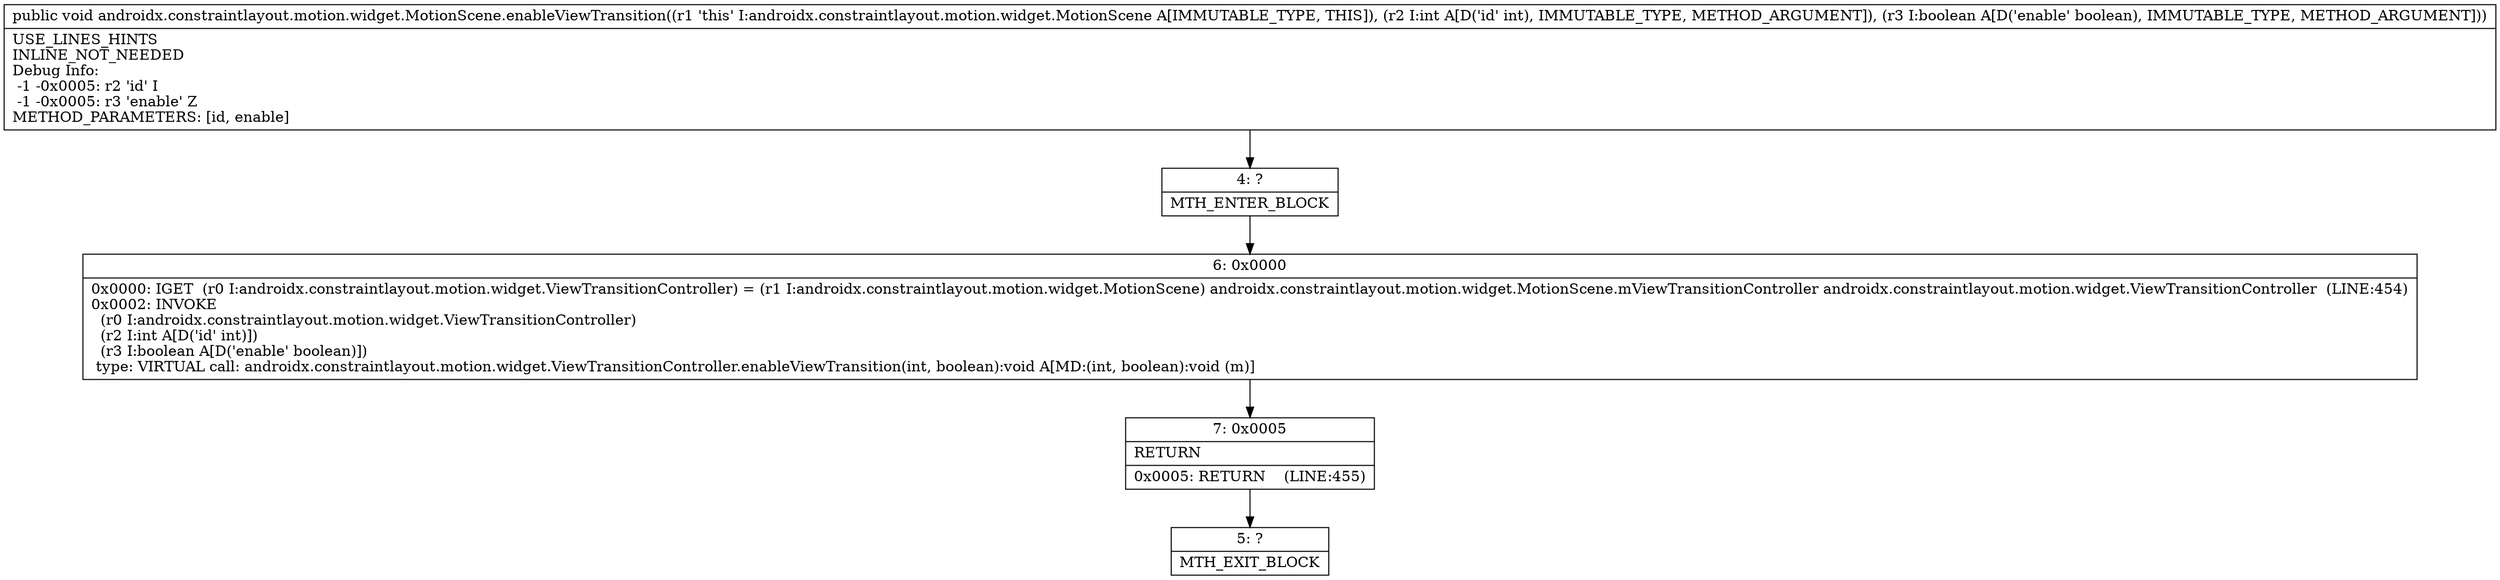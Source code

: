 digraph "CFG forandroidx.constraintlayout.motion.widget.MotionScene.enableViewTransition(IZ)V" {
Node_4 [shape=record,label="{4\:\ ?|MTH_ENTER_BLOCK\l}"];
Node_6 [shape=record,label="{6\:\ 0x0000|0x0000: IGET  (r0 I:androidx.constraintlayout.motion.widget.ViewTransitionController) = (r1 I:androidx.constraintlayout.motion.widget.MotionScene) androidx.constraintlayout.motion.widget.MotionScene.mViewTransitionController androidx.constraintlayout.motion.widget.ViewTransitionController  (LINE:454)\l0x0002: INVOKE  \l  (r0 I:androidx.constraintlayout.motion.widget.ViewTransitionController)\l  (r2 I:int A[D('id' int)])\l  (r3 I:boolean A[D('enable' boolean)])\l type: VIRTUAL call: androidx.constraintlayout.motion.widget.ViewTransitionController.enableViewTransition(int, boolean):void A[MD:(int, boolean):void (m)]\l}"];
Node_7 [shape=record,label="{7\:\ 0x0005|RETURN\l|0x0005: RETURN    (LINE:455)\l}"];
Node_5 [shape=record,label="{5\:\ ?|MTH_EXIT_BLOCK\l}"];
MethodNode[shape=record,label="{public void androidx.constraintlayout.motion.widget.MotionScene.enableViewTransition((r1 'this' I:androidx.constraintlayout.motion.widget.MotionScene A[IMMUTABLE_TYPE, THIS]), (r2 I:int A[D('id' int), IMMUTABLE_TYPE, METHOD_ARGUMENT]), (r3 I:boolean A[D('enable' boolean), IMMUTABLE_TYPE, METHOD_ARGUMENT]))  | USE_LINES_HINTS\lINLINE_NOT_NEEDED\lDebug Info:\l  \-1 \-0x0005: r2 'id' I\l  \-1 \-0x0005: r3 'enable' Z\lMETHOD_PARAMETERS: [id, enable]\l}"];
MethodNode -> Node_4;Node_4 -> Node_6;
Node_6 -> Node_7;
Node_7 -> Node_5;
}

